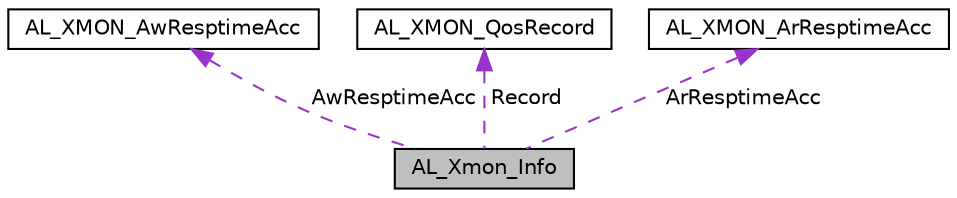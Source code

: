 digraph "AL_Xmon_Info"
{
  edge [fontname="Helvetica",fontsize="10",labelfontname="Helvetica",labelfontsize="10"];
  node [fontname="Helvetica",fontsize="10",shape=record];
  Node1 [label="AL_Xmon_Info",height=0.2,width=0.4,color="black", fillcolor="grey75", style="filled", fontcolor="black"];
  Node2 -> Node1 [dir="back",color="darkorchid3",fontsize="10",style="dashed",label=" AwResptimeAcc" ,fontname="Helvetica"];
  Node2 [label="AL_XMON_AwResptimeAcc",height=0.2,width=0.4,color="black", fillcolor="white", style="filled",URL="$unionAL__XMON__AwResptimeAcc.html"];
  Node3 -> Node1 [dir="back",color="darkorchid3",fontsize="10",style="dashed",label=" Record" ,fontname="Helvetica"];
  Node3 [label="AL_XMON_QosRecord",height=0.2,width=0.4,color="black", fillcolor="white", style="filled",URL="$unionAL__XMON__QosRecord.html"];
  Node4 -> Node1 [dir="back",color="darkorchid3",fontsize="10",style="dashed",label=" ArResptimeAcc" ,fontname="Helvetica"];
  Node4 [label="AL_XMON_ArResptimeAcc",height=0.2,width=0.4,color="black", fillcolor="white", style="filled",URL="$unionAL__XMON__ArResptimeAcc.html"];
}
